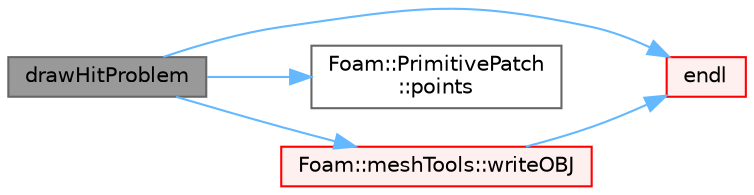 digraph "drawHitProblem"
{
 // LATEX_PDF_SIZE
  bgcolor="transparent";
  edge [fontname=Helvetica,fontsize=10,labelfontname=Helvetica,labelfontsize=10];
  node [fontname=Helvetica,fontsize=10,shape=box,height=0.2,width=0.4];
  rankdir="LR";
  Node1 [id="Node000001",label="drawHitProblem",height=0.2,width=0.4,color="gray40", fillcolor="grey60", style="filled", fontcolor="black",tooltip=" "];
  Node1 -> Node2 [id="edge1_Node000001_Node000002",color="steelblue1",style="solid",tooltip=" "];
  Node2 [id="Node000002",label="endl",height=0.2,width=0.4,color="red", fillcolor="#FFF0F0", style="filled",URL="$namespaceFoam.html#a7d5eca45a323264dc5fe811500ebda47",tooltip=" "];
  Node1 -> Node6 [id="edge2_Node000001_Node000006",color="steelblue1",style="solid",tooltip=" "];
  Node6 [id="Node000006",label="Foam::PrimitivePatch\l::points",height=0.2,width=0.4,color="grey40", fillcolor="white", style="filled",URL="$classFoam_1_1PrimitivePatch.html#a86a3422c0f49e9c5c301abd089cc465a",tooltip=" "];
  Node1 -> Node7 [id="edge3_Node000001_Node000007",color="steelblue1",style="solid",tooltip=" "];
  Node7 [id="Node000007",label="Foam::meshTools::writeOBJ",height=0.2,width=0.4,color="red", fillcolor="#FFF0F0", style="filled",URL="$namespaceFoam_1_1meshTools.html#afd76c6ccc8ee4a5957f0232218167c17",tooltip=" "];
  Node7 -> Node2 [id="edge4_Node000007_Node000002",color="steelblue1",style="solid",tooltip=" "];
}
